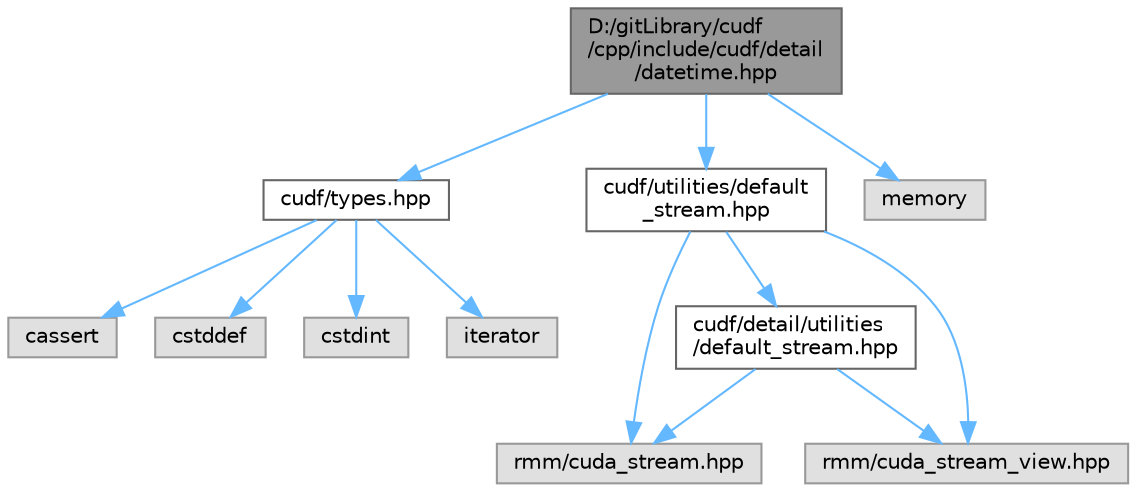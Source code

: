 digraph "D:/gitLibrary/cudf/cpp/include/cudf/detail/datetime.hpp"
{
 // LATEX_PDF_SIZE
  bgcolor="transparent";
  edge [fontname=Helvetica,fontsize=10,labelfontname=Helvetica,labelfontsize=10];
  node [fontname=Helvetica,fontsize=10,shape=box,height=0.2,width=0.4];
  Node1 [id="Node000001",label="D:/gitLibrary/cudf\l/cpp/include/cudf/detail\l/datetime.hpp",height=0.2,width=0.4,color="gray40", fillcolor="grey60", style="filled", fontcolor="black",tooltip=" "];
  Node1 -> Node2 [id="edge13_Node000001_Node000002",color="steelblue1",style="solid",tooltip=" "];
  Node2 [id="Node000002",label="cudf/types.hpp",height=0.2,width=0.4,color="grey40", fillcolor="white", style="filled",URL="$types_8hpp.html",tooltip="Type declarations for libcudf."];
  Node2 -> Node3 [id="edge14_Node000002_Node000003",color="steelblue1",style="solid",tooltip=" "];
  Node3 [id="Node000003",label="cassert",height=0.2,width=0.4,color="grey60", fillcolor="#E0E0E0", style="filled",tooltip=" "];
  Node2 -> Node4 [id="edge15_Node000002_Node000004",color="steelblue1",style="solid",tooltip=" "];
  Node4 [id="Node000004",label="cstddef",height=0.2,width=0.4,color="grey60", fillcolor="#E0E0E0", style="filled",tooltip=" "];
  Node2 -> Node5 [id="edge16_Node000002_Node000005",color="steelblue1",style="solid",tooltip=" "];
  Node5 [id="Node000005",label="cstdint",height=0.2,width=0.4,color="grey60", fillcolor="#E0E0E0", style="filled",tooltip=" "];
  Node2 -> Node6 [id="edge17_Node000002_Node000006",color="steelblue1",style="solid",tooltip=" "];
  Node6 [id="Node000006",label="iterator",height=0.2,width=0.4,color="grey60", fillcolor="#E0E0E0", style="filled",tooltip=" "];
  Node1 -> Node7 [id="edge18_Node000001_Node000007",color="steelblue1",style="solid",tooltip=" "];
  Node7 [id="Node000007",label="cudf/utilities/default\l_stream.hpp",height=0.2,width=0.4,color="grey40", fillcolor="white", style="filled",URL="$utilities_2default__stream_8hpp.html",tooltip=" "];
  Node7 -> Node8 [id="edge19_Node000007_Node000008",color="steelblue1",style="solid",tooltip=" "];
  Node8 [id="Node000008",label="cudf/detail/utilities\l/default_stream.hpp",height=0.2,width=0.4,color="grey40", fillcolor="white", style="filled",URL="$detail_2utilities_2default__stream_8hpp.html",tooltip=" "];
  Node8 -> Node9 [id="edge20_Node000008_Node000009",color="steelblue1",style="solid",tooltip=" "];
  Node9 [id="Node000009",label="rmm/cuda_stream.hpp",height=0.2,width=0.4,color="grey60", fillcolor="#E0E0E0", style="filled",tooltip=" "];
  Node8 -> Node10 [id="edge21_Node000008_Node000010",color="steelblue1",style="solid",tooltip=" "];
  Node10 [id="Node000010",label="rmm/cuda_stream_view.hpp",height=0.2,width=0.4,color="grey60", fillcolor="#E0E0E0", style="filled",tooltip=" "];
  Node7 -> Node9 [id="edge22_Node000007_Node000009",color="steelblue1",style="solid",tooltip=" "];
  Node7 -> Node10 [id="edge23_Node000007_Node000010",color="steelblue1",style="solid",tooltip=" "];
  Node1 -> Node11 [id="edge24_Node000001_Node000011",color="steelblue1",style="solid",tooltip=" "];
  Node11 [id="Node000011",label="memory",height=0.2,width=0.4,color="grey60", fillcolor="#E0E0E0", style="filled",tooltip=" "];
}
